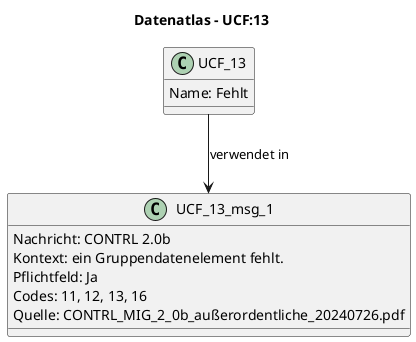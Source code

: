 @startuml
title Datenatlas – UCF:13
class UCF_13 {
  Name: Fehlt
}
class UCF_13_msg_1 {
  Nachricht: CONTRL 2.0b
  Kontext: ein Gruppendatenelement fehlt.
  Pflichtfeld: Ja
  Codes: 11, 12, 13, 16
  Quelle: CONTRL_MIG_2_0b_außerordentliche_20240726.pdf
}
UCF_13 --> UCF_13_msg_1 : verwendet in
@enduml